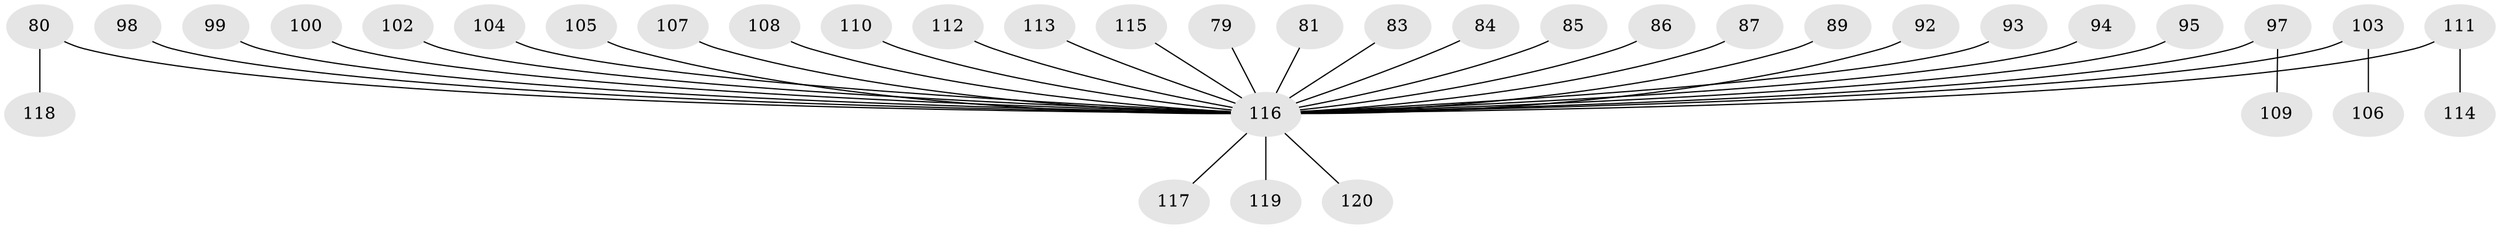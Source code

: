 // original degree distribution, {9: 0.008333333333333333, 8: 0.008333333333333333, 4: 0.08333333333333333, 3: 0.125, 5: 0.025, 2: 0.25833333333333336, 1: 0.49166666666666664}
// Generated by graph-tools (version 1.1) at 2025/56/03/04/25 21:56:10]
// undirected, 36 vertices, 35 edges
graph export_dot {
graph [start="1"]
  node [color=gray90,style=filled];
  79;
  80;
  81;
  83;
  84;
  85;
  86;
  87;
  89 [super="+71"];
  92;
  93;
  94;
  95;
  97 [super="+18"];
  98;
  99;
  100;
  102;
  103;
  104;
  105;
  106;
  107;
  108;
  109;
  110;
  111;
  112;
  113;
  114;
  115;
  116 [super="+7+72+45+40+41+57+63+74+77+58+62+82+64+101+66+90+88+67+96+68+69+70+75+91+76+78"];
  117;
  118;
  119;
  120;
  79 -- 116;
  80 -- 118;
  80 -- 116;
  81 -- 116;
  83 -- 116;
  84 -- 116;
  85 -- 116;
  86 -- 116;
  87 -- 116;
  89 -- 116;
  92 -- 116;
  93 -- 116;
  94 -- 116;
  95 -- 116;
  97 -- 109;
  97 -- 116;
  98 -- 116;
  99 -- 116;
  100 -- 116;
  102 -- 116;
  103 -- 106;
  103 -- 116;
  104 -- 116;
  105 -- 116;
  107 -- 116;
  108 -- 116;
  110 -- 116;
  111 -- 114;
  111 -- 116;
  112 -- 116;
  113 -- 116;
  115 -- 116;
  116 -- 119;
  116 -- 120;
  116 -- 117;
}
